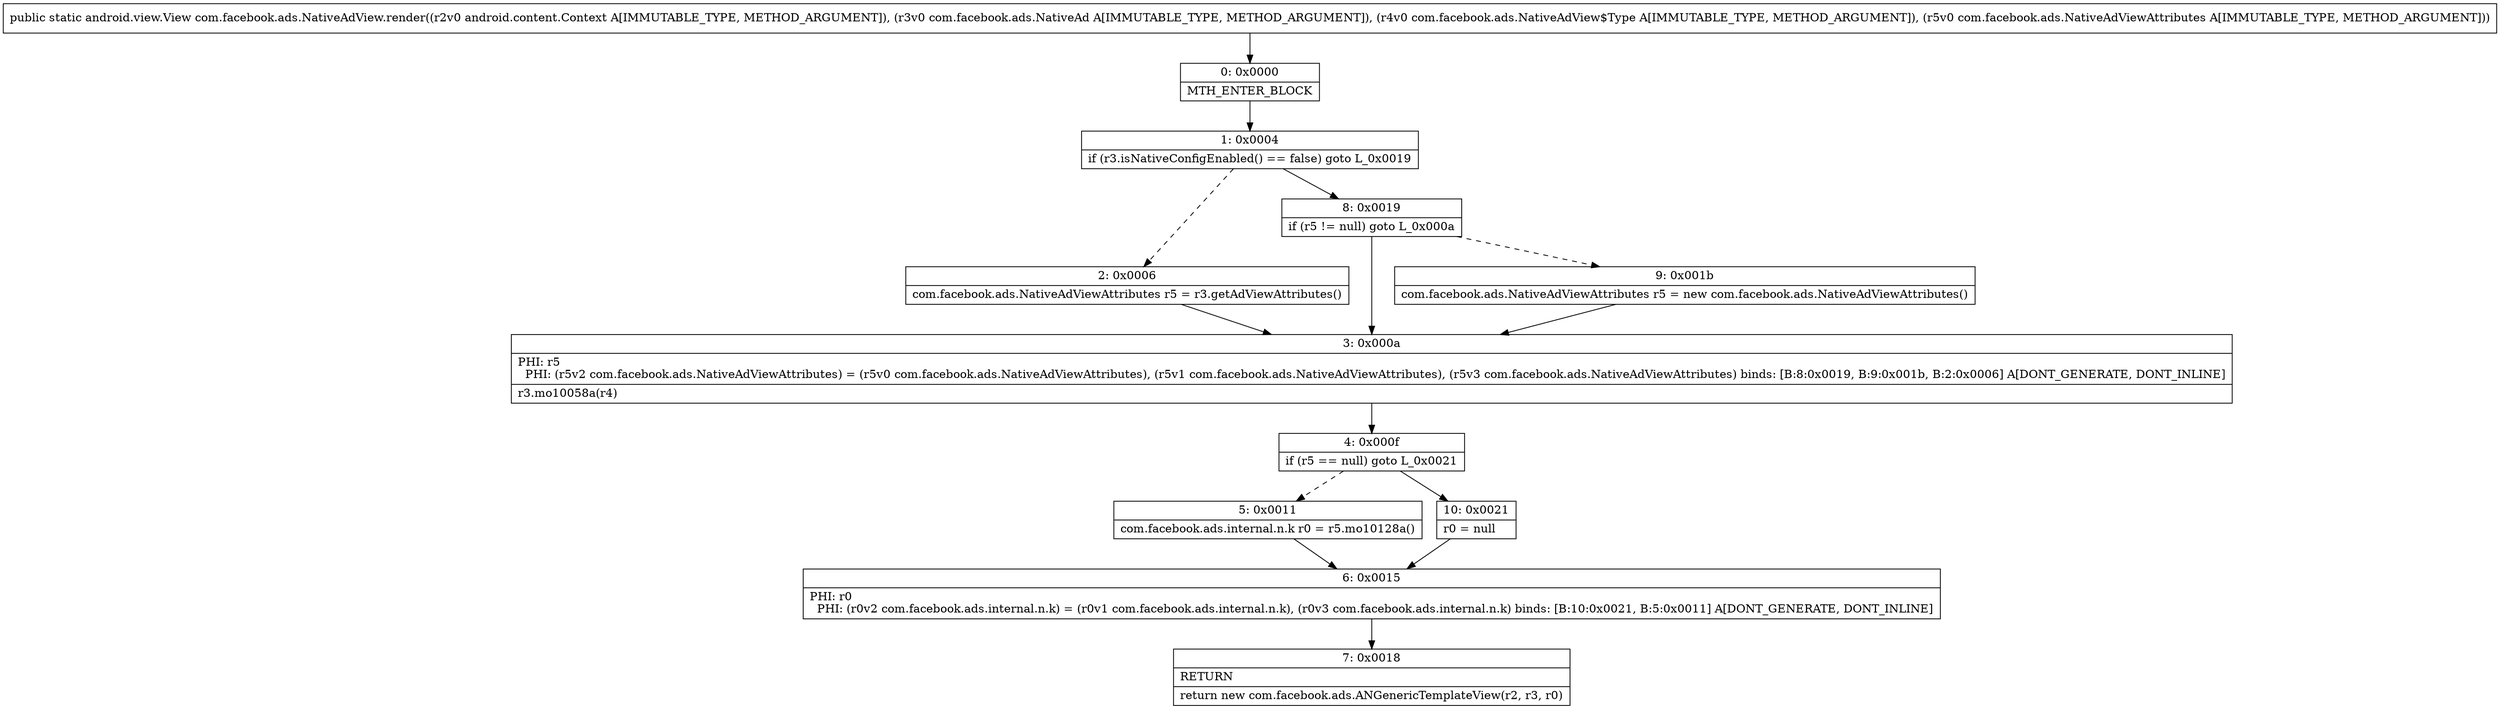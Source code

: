 digraph "CFG forcom.facebook.ads.NativeAdView.render(Landroid\/content\/Context;Lcom\/facebook\/ads\/NativeAd;Lcom\/facebook\/ads\/NativeAdView$Type;Lcom\/facebook\/ads\/NativeAdViewAttributes;)Landroid\/view\/View;" {
Node_0 [shape=record,label="{0\:\ 0x0000|MTH_ENTER_BLOCK\l}"];
Node_1 [shape=record,label="{1\:\ 0x0004|if (r3.isNativeConfigEnabled() == false) goto L_0x0019\l}"];
Node_2 [shape=record,label="{2\:\ 0x0006|com.facebook.ads.NativeAdViewAttributes r5 = r3.getAdViewAttributes()\l}"];
Node_3 [shape=record,label="{3\:\ 0x000a|PHI: r5 \l  PHI: (r5v2 com.facebook.ads.NativeAdViewAttributes) = (r5v0 com.facebook.ads.NativeAdViewAttributes), (r5v1 com.facebook.ads.NativeAdViewAttributes), (r5v3 com.facebook.ads.NativeAdViewAttributes) binds: [B:8:0x0019, B:9:0x001b, B:2:0x0006] A[DONT_GENERATE, DONT_INLINE]\l|r3.mo10058a(r4)\l}"];
Node_4 [shape=record,label="{4\:\ 0x000f|if (r5 == null) goto L_0x0021\l}"];
Node_5 [shape=record,label="{5\:\ 0x0011|com.facebook.ads.internal.n.k r0 = r5.mo10128a()\l}"];
Node_6 [shape=record,label="{6\:\ 0x0015|PHI: r0 \l  PHI: (r0v2 com.facebook.ads.internal.n.k) = (r0v1 com.facebook.ads.internal.n.k), (r0v3 com.facebook.ads.internal.n.k) binds: [B:10:0x0021, B:5:0x0011] A[DONT_GENERATE, DONT_INLINE]\l}"];
Node_7 [shape=record,label="{7\:\ 0x0018|RETURN\l|return new com.facebook.ads.ANGenericTemplateView(r2, r3, r0)\l}"];
Node_8 [shape=record,label="{8\:\ 0x0019|if (r5 != null) goto L_0x000a\l}"];
Node_9 [shape=record,label="{9\:\ 0x001b|com.facebook.ads.NativeAdViewAttributes r5 = new com.facebook.ads.NativeAdViewAttributes()\l}"];
Node_10 [shape=record,label="{10\:\ 0x0021|r0 = null\l}"];
MethodNode[shape=record,label="{public static android.view.View com.facebook.ads.NativeAdView.render((r2v0 android.content.Context A[IMMUTABLE_TYPE, METHOD_ARGUMENT]), (r3v0 com.facebook.ads.NativeAd A[IMMUTABLE_TYPE, METHOD_ARGUMENT]), (r4v0 com.facebook.ads.NativeAdView$Type A[IMMUTABLE_TYPE, METHOD_ARGUMENT]), (r5v0 com.facebook.ads.NativeAdViewAttributes A[IMMUTABLE_TYPE, METHOD_ARGUMENT])) }"];
MethodNode -> Node_0;
Node_0 -> Node_1;
Node_1 -> Node_2[style=dashed];
Node_1 -> Node_8;
Node_2 -> Node_3;
Node_3 -> Node_4;
Node_4 -> Node_5[style=dashed];
Node_4 -> Node_10;
Node_5 -> Node_6;
Node_6 -> Node_7;
Node_8 -> Node_3;
Node_8 -> Node_9[style=dashed];
Node_9 -> Node_3;
Node_10 -> Node_6;
}

